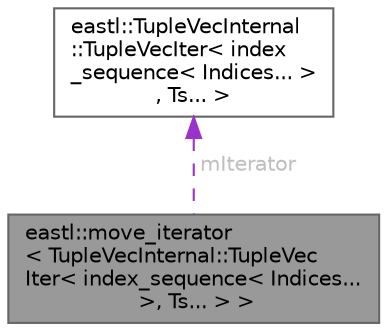 digraph "eastl::move_iterator&lt; TupleVecInternal::TupleVecIter&lt; index_sequence&lt; Indices... &gt;, Ts... &gt; &gt;"
{
 // LATEX_PDF_SIZE
  bgcolor="transparent";
  edge [fontname=Helvetica,fontsize=10,labelfontname=Helvetica,labelfontsize=10];
  node [fontname=Helvetica,fontsize=10,shape=box,height=0.2,width=0.4];
  Node1 [id="Node000001",label="eastl::move_iterator\l\< TupleVecInternal::TupleVec\lIter\< index_sequence\< Indices...\l \>, Ts... \> \>",height=0.2,width=0.4,color="gray40", fillcolor="grey60", style="filled", fontcolor="black",tooltip=" "];
  Node2 -> Node1 [id="edge2_Node000001_Node000002",dir="back",color="darkorchid3",style="dashed",tooltip=" ",label=" mIterator",fontcolor="grey" ];
  Node2 [id="Node000002",label="eastl::TupleVecInternal\l::TupleVecIter\< index\l_sequence\< Indices... \>\l, Ts... \>",height=0.2,width=0.4,color="gray40", fillcolor="white", style="filled",tooltip=" "];
}
